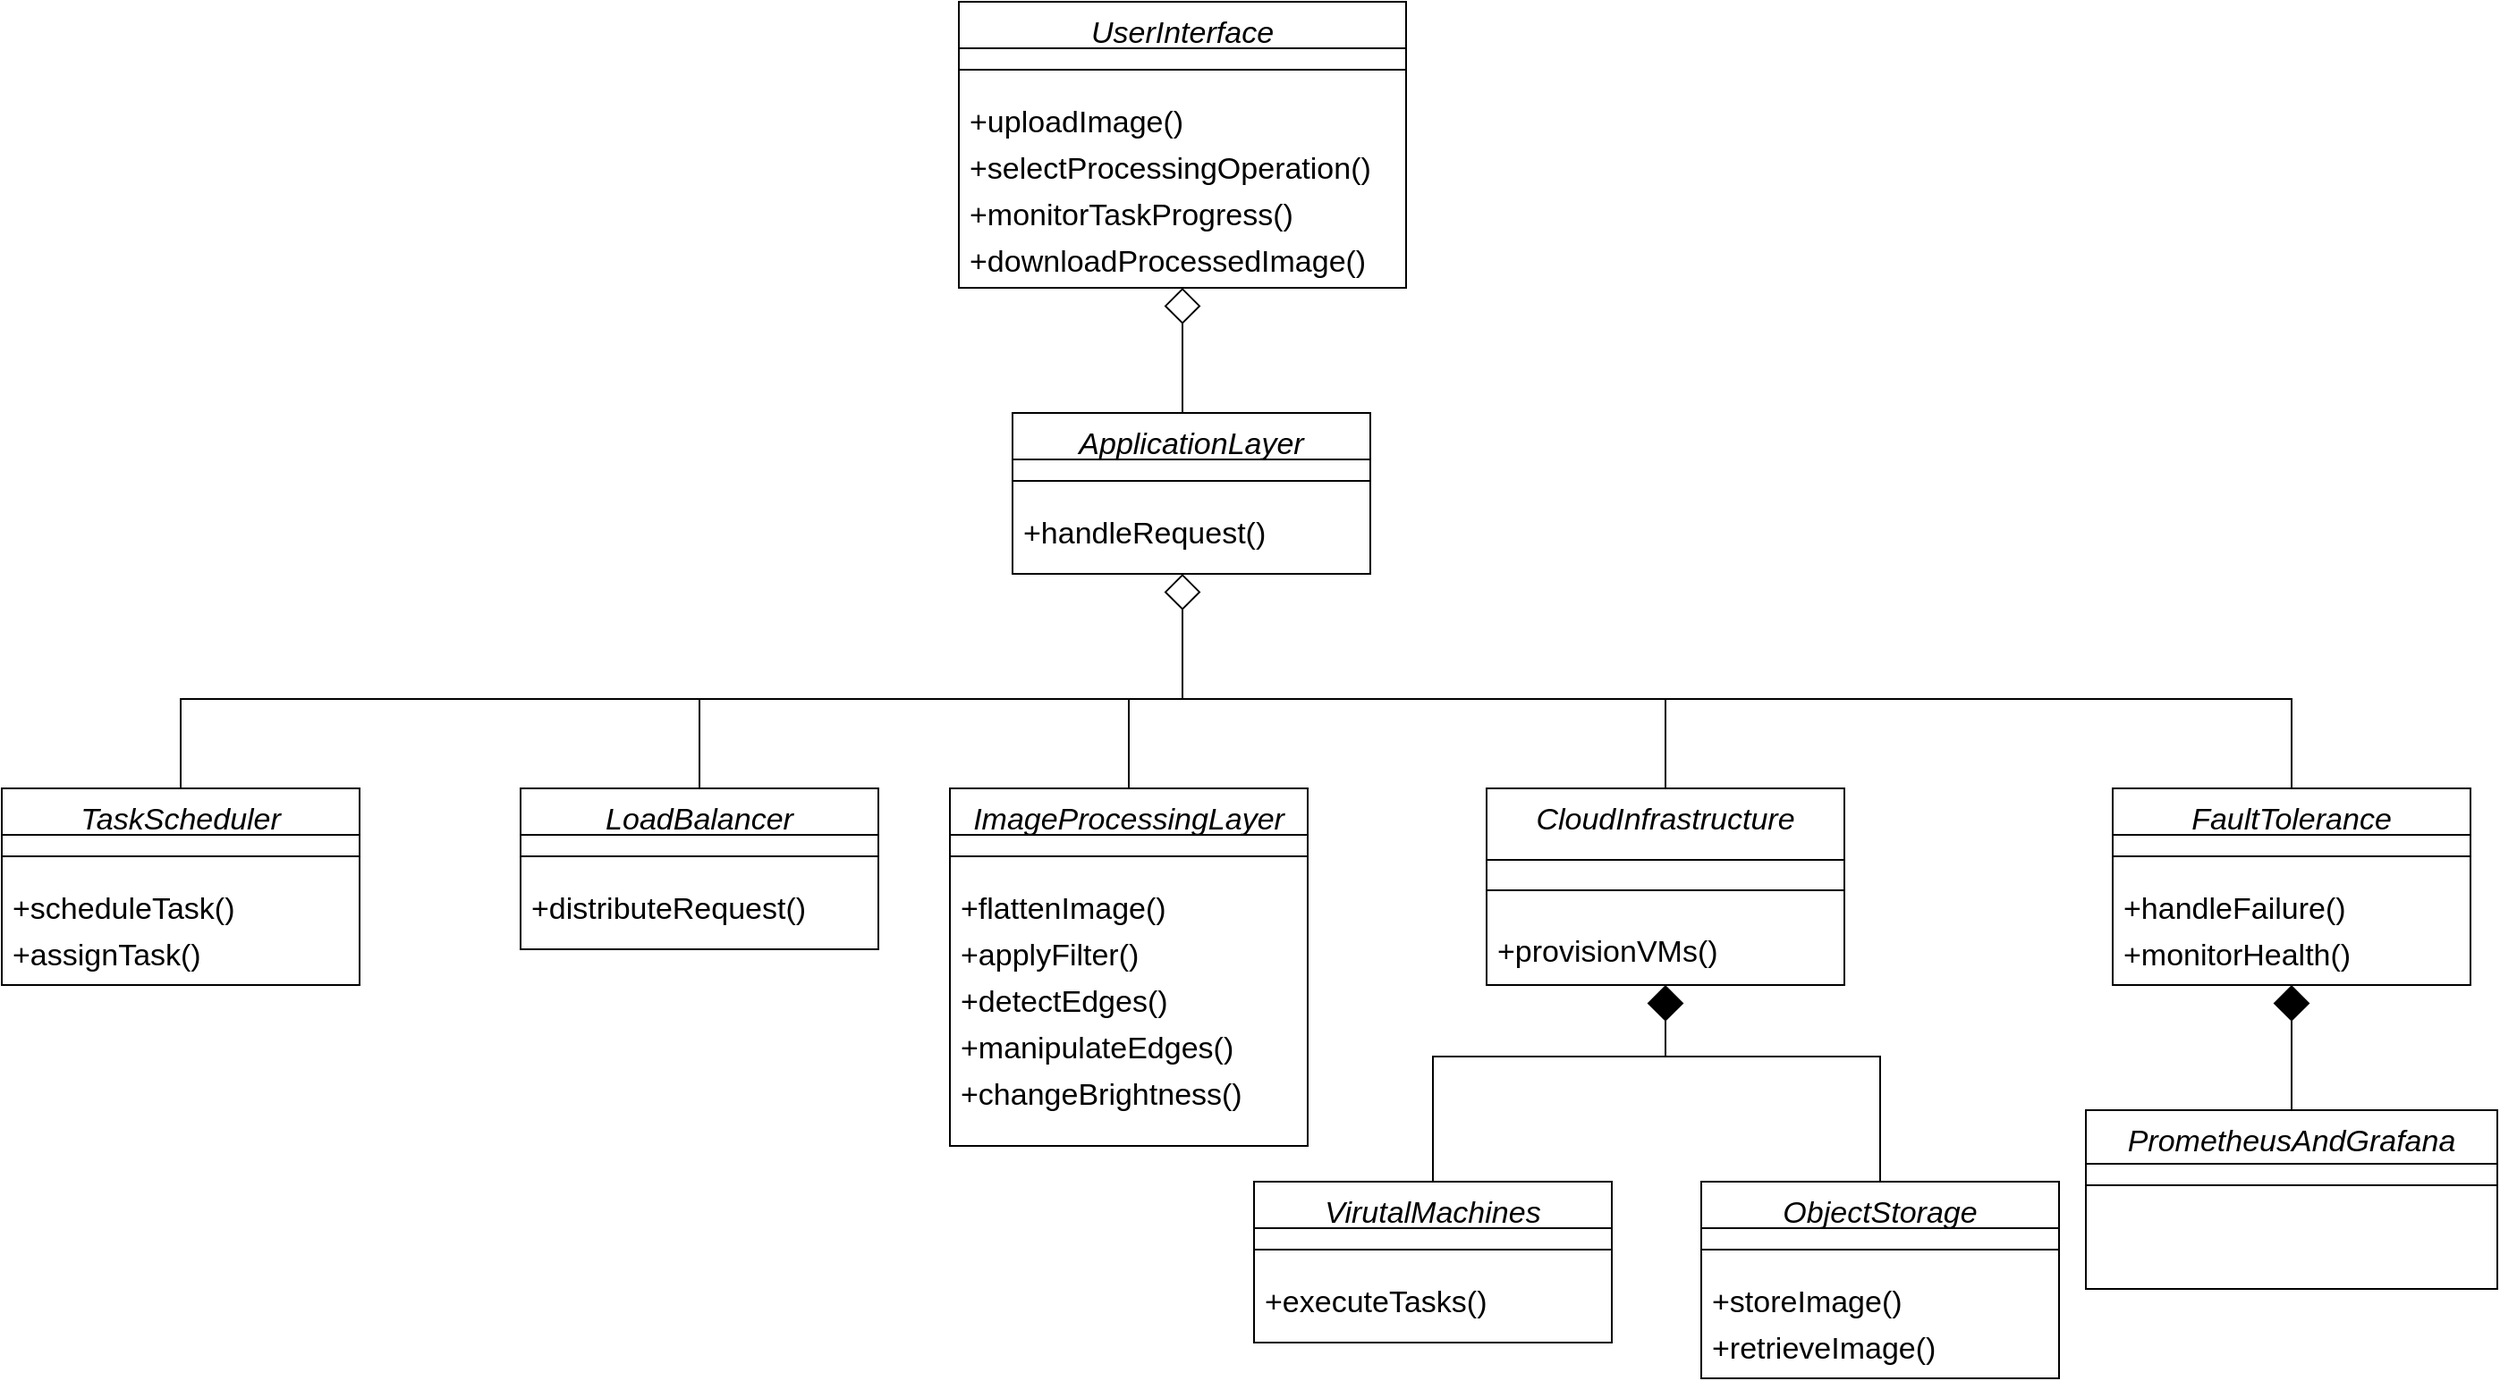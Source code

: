 <mxfile version="24.2.5" type="device">
  <diagram id="C5RBs43oDa-KdzZeNtuy" name="Page-1">
    <mxGraphModel dx="2140" dy="713" grid="1" gridSize="10" guides="1" tooltips="1" connect="1" arrows="1" fold="1" page="1" pageScale="1" pageWidth="827" pageHeight="1169" background="#ffffff" math="0" shadow="0">
      <root>
        <mxCell id="WIyWlLk6GJQsqaUBKTNV-0" />
        <mxCell id="WIyWlLk6GJQsqaUBKTNV-1" parent="WIyWlLk6GJQsqaUBKTNV-0" />
        <mxCell id="zkfFHV4jXpPFQw0GAbJ--0" value="UserInterface" style="swimlane;fontStyle=2;align=center;verticalAlign=top;childLayout=stackLayout;horizontal=1;startSize=26;horizontalStack=0;resizeParent=1;resizeLast=0;collapsible=1;marginBottom=0;rounded=0;shadow=0;strokeWidth=1;fontSize=17;" parent="WIyWlLk6GJQsqaUBKTNV-1" vertex="1">
          <mxGeometry x="125" y="120" width="250" height="160" as="geometry">
            <mxRectangle x="230" y="140" width="160" height="26" as="alternateBounds" />
          </mxGeometry>
        </mxCell>
        <mxCell id="zkfFHV4jXpPFQw0GAbJ--4" value="" style="line;html=1;strokeWidth=1;align=left;verticalAlign=middle;spacingTop=-1;spacingLeft=3;spacingRight=3;rotatable=0;labelPosition=right;points=[];portConstraint=eastwest;fontSize=17;" parent="zkfFHV4jXpPFQw0GAbJ--0" vertex="1">
          <mxGeometry y="26" width="250" height="24" as="geometry" />
        </mxCell>
        <mxCell id="zkfFHV4jXpPFQw0GAbJ--5" value="+uploadImage()" style="text;align=left;verticalAlign=top;spacingLeft=4;spacingRight=4;overflow=hidden;rotatable=0;points=[[0,0.5],[1,0.5]];portConstraint=eastwest;fontSize=17;" parent="zkfFHV4jXpPFQw0GAbJ--0" vertex="1">
          <mxGeometry y="50" width="250" height="26" as="geometry" />
        </mxCell>
        <mxCell id="z9CmamKKWOrSm5ch7Gj5-0" value="+selectProcessingOperation()" style="text;align=left;verticalAlign=top;spacingLeft=4;spacingRight=4;overflow=hidden;rotatable=0;points=[[0,0.5],[1,0.5]];portConstraint=eastwest;fontSize=17;" vertex="1" parent="zkfFHV4jXpPFQw0GAbJ--0">
          <mxGeometry y="76" width="250" height="26" as="geometry" />
        </mxCell>
        <mxCell id="z9CmamKKWOrSm5ch7Gj5-1" value="+monitorTaskProgress()" style="text;align=left;verticalAlign=top;spacingLeft=4;spacingRight=4;overflow=hidden;rotatable=0;points=[[0,0.5],[1,0.5]];portConstraint=eastwest;fontSize=17;" vertex="1" parent="zkfFHV4jXpPFQw0GAbJ--0">
          <mxGeometry y="102" width="250" height="26" as="geometry" />
        </mxCell>
        <mxCell id="z9CmamKKWOrSm5ch7Gj5-2" value="+downloadProcessedImage()" style="text;align=left;verticalAlign=top;spacingLeft=4;spacingRight=4;overflow=hidden;rotatable=0;points=[[0,0.5],[1,0.5]];portConstraint=eastwest;fontSize=17;" vertex="1" parent="zkfFHV4jXpPFQw0GAbJ--0">
          <mxGeometry y="128" width="250" height="26" as="geometry" />
        </mxCell>
        <mxCell id="z9CmamKKWOrSm5ch7Gj5-10" style="edgeStyle=orthogonalEdgeStyle;rounded=0;orthogonalLoop=1;jettySize=auto;html=1;exitX=0.5;exitY=0;exitDx=0;exitDy=0;entryX=0.5;entryY=1;entryDx=0;entryDy=0;endArrow=diamond;endFill=0;endSize=18;fontSize=17;" edge="1" parent="WIyWlLk6GJQsqaUBKTNV-1" source="z9CmamKKWOrSm5ch7Gj5-3" target="zkfFHV4jXpPFQw0GAbJ--0">
          <mxGeometry relative="1" as="geometry">
            <Array as="points">
              <mxPoint x="250" y="350" />
            </Array>
          </mxGeometry>
        </mxCell>
        <mxCell id="z9CmamKKWOrSm5ch7Gj5-3" value="ApplicationLayer" style="swimlane;fontStyle=2;align=center;verticalAlign=top;childLayout=stackLayout;horizontal=1;startSize=26;horizontalStack=0;resizeParent=1;resizeLast=0;collapsible=1;marginBottom=0;rounded=0;shadow=0;strokeWidth=1;fontSize=17;" vertex="1" parent="WIyWlLk6GJQsqaUBKTNV-1">
          <mxGeometry x="155" y="350" width="200" height="90" as="geometry">
            <mxRectangle x="230" y="140" width="160" height="26" as="alternateBounds" />
          </mxGeometry>
        </mxCell>
        <mxCell id="z9CmamKKWOrSm5ch7Gj5-4" value="" style="line;html=1;strokeWidth=1;align=left;verticalAlign=middle;spacingTop=-1;spacingLeft=3;spacingRight=3;rotatable=0;labelPosition=right;points=[];portConstraint=eastwest;fontSize=17;" vertex="1" parent="z9CmamKKWOrSm5ch7Gj5-3">
          <mxGeometry y="26" width="200" height="24" as="geometry" />
        </mxCell>
        <mxCell id="z9CmamKKWOrSm5ch7Gj5-5" value="+handleRequest()" style="text;align=left;verticalAlign=top;spacingLeft=4;spacingRight=4;overflow=hidden;rotatable=0;points=[[0,0.5],[1,0.5]];portConstraint=eastwest;fontSize=17;" vertex="1" parent="z9CmamKKWOrSm5ch7Gj5-3">
          <mxGeometry y="50" width="200" height="26" as="geometry" />
        </mxCell>
        <mxCell id="z9CmamKKWOrSm5ch7Gj5-14" style="edgeStyle=orthogonalEdgeStyle;rounded=0;orthogonalLoop=1;jettySize=auto;html=1;exitX=0.5;exitY=0;exitDx=0;exitDy=0;endArrow=diamond;endFill=0;strokeWidth=1;endSize=18;fontSize=17;" edge="1" parent="WIyWlLk6GJQsqaUBKTNV-1" source="z9CmamKKWOrSm5ch7Gj5-11">
          <mxGeometry relative="1" as="geometry">
            <mxPoint x="250" y="440" as="targetPoint" />
            <Array as="points">
              <mxPoint x="110" y="510" />
              <mxPoint x="251" y="510" />
            </Array>
          </mxGeometry>
        </mxCell>
        <mxCell id="z9CmamKKWOrSm5ch7Gj5-11" value="LoadBalancer" style="swimlane;fontStyle=2;align=center;verticalAlign=top;childLayout=stackLayout;horizontal=1;startSize=26;horizontalStack=0;resizeParent=1;resizeLast=0;collapsible=1;marginBottom=0;rounded=0;shadow=0;strokeWidth=1;fontSize=17;" vertex="1" parent="WIyWlLk6GJQsqaUBKTNV-1">
          <mxGeometry x="-120" y="560" width="200" height="90" as="geometry">
            <mxRectangle x="230" y="140" width="160" height="26" as="alternateBounds" />
          </mxGeometry>
        </mxCell>
        <mxCell id="z9CmamKKWOrSm5ch7Gj5-12" value="" style="line;html=1;strokeWidth=1;align=left;verticalAlign=middle;spacingTop=-1;spacingLeft=3;spacingRight=3;rotatable=0;labelPosition=right;points=[];portConstraint=eastwest;fontSize=17;" vertex="1" parent="z9CmamKKWOrSm5ch7Gj5-11">
          <mxGeometry y="26" width="200" height="24" as="geometry" />
        </mxCell>
        <mxCell id="z9CmamKKWOrSm5ch7Gj5-13" value="+distributeRequest()" style="text;align=left;verticalAlign=top;spacingLeft=4;spacingRight=4;overflow=hidden;rotatable=0;points=[[0,0.5],[1,0.5]];portConstraint=eastwest;fontSize=17;" vertex="1" parent="z9CmamKKWOrSm5ch7Gj5-11">
          <mxGeometry y="50" width="200" height="26" as="geometry" />
        </mxCell>
        <mxCell id="z9CmamKKWOrSm5ch7Gj5-44" style="edgeStyle=orthogonalEdgeStyle;rounded=0;orthogonalLoop=1;jettySize=auto;html=1;exitX=0.5;exitY=0;exitDx=0;exitDy=0;endArrow=none;endFill=0;fontSize=17;" edge="1" parent="WIyWlLk6GJQsqaUBKTNV-1" source="z9CmamKKWOrSm5ch7Gj5-15">
          <mxGeometry relative="1" as="geometry">
            <mxPoint x="250" y="470" as="targetPoint" />
            <Array as="points">
              <mxPoint x="-140" y="510" />
              <mxPoint x="251" y="510" />
            </Array>
          </mxGeometry>
        </mxCell>
        <mxCell id="z9CmamKKWOrSm5ch7Gj5-15" value="TaskScheduler" style="swimlane;fontStyle=2;align=center;verticalAlign=top;childLayout=stackLayout;horizontal=1;startSize=26;horizontalStack=0;resizeParent=1;resizeLast=0;collapsible=1;marginBottom=0;rounded=0;shadow=0;strokeWidth=1;fontSize=17;" vertex="1" parent="WIyWlLk6GJQsqaUBKTNV-1">
          <mxGeometry x="-410" y="560" width="200" height="110" as="geometry">
            <mxRectangle x="230" y="140" width="160" height="26" as="alternateBounds" />
          </mxGeometry>
        </mxCell>
        <mxCell id="z9CmamKKWOrSm5ch7Gj5-16" value="" style="line;html=1;strokeWidth=1;align=left;verticalAlign=middle;spacingTop=-1;spacingLeft=3;spacingRight=3;rotatable=0;labelPosition=right;points=[];portConstraint=eastwest;fontSize=17;" vertex="1" parent="z9CmamKKWOrSm5ch7Gj5-15">
          <mxGeometry y="26" width="200" height="24" as="geometry" />
        </mxCell>
        <mxCell id="z9CmamKKWOrSm5ch7Gj5-17" value="+scheduleTask()" style="text;align=left;verticalAlign=top;spacingLeft=4;spacingRight=4;overflow=hidden;rotatable=0;points=[[0,0.5],[1,0.5]];portConstraint=eastwest;fontSize=17;" vertex="1" parent="z9CmamKKWOrSm5ch7Gj5-15">
          <mxGeometry y="50" width="200" height="26" as="geometry" />
        </mxCell>
        <mxCell id="z9CmamKKWOrSm5ch7Gj5-21" value="+assignTask()" style="text;align=left;verticalAlign=top;spacingLeft=4;spacingRight=4;overflow=hidden;rotatable=0;points=[[0,0.5],[1,0.5]];portConstraint=eastwest;fontSize=17;" vertex="1" parent="z9CmamKKWOrSm5ch7Gj5-15">
          <mxGeometry y="76" width="200" height="26" as="geometry" />
        </mxCell>
        <mxCell id="z9CmamKKWOrSm5ch7Gj5-45" style="edgeStyle=orthogonalEdgeStyle;rounded=0;orthogonalLoop=1;jettySize=auto;html=1;exitX=0.5;exitY=0;exitDx=0;exitDy=0;endArrow=none;endFill=0;fontSize=17;" edge="1" parent="WIyWlLk6GJQsqaUBKTNV-1" source="z9CmamKKWOrSm5ch7Gj5-22">
          <mxGeometry relative="1" as="geometry">
            <mxPoint x="250" y="480" as="targetPoint" />
            <Array as="points">
              <mxPoint x="220" y="510" />
              <mxPoint x="250" y="510" />
            </Array>
          </mxGeometry>
        </mxCell>
        <mxCell id="z9CmamKKWOrSm5ch7Gj5-22" value="ImageProcessingLayer" style="swimlane;fontStyle=2;align=center;verticalAlign=top;childLayout=stackLayout;horizontal=1;startSize=26;horizontalStack=0;resizeParent=1;resizeLast=0;collapsible=1;marginBottom=0;rounded=0;shadow=0;strokeWidth=1;fontSize=17;" vertex="1" parent="WIyWlLk6GJQsqaUBKTNV-1">
          <mxGeometry x="120" y="560" width="200" height="200" as="geometry">
            <mxRectangle x="230" y="140" width="160" height="26" as="alternateBounds" />
          </mxGeometry>
        </mxCell>
        <mxCell id="z9CmamKKWOrSm5ch7Gj5-23" value="" style="line;html=1;strokeWidth=1;align=left;verticalAlign=middle;spacingTop=-1;spacingLeft=3;spacingRight=3;rotatable=0;labelPosition=right;points=[];portConstraint=eastwest;fontSize=17;" vertex="1" parent="z9CmamKKWOrSm5ch7Gj5-22">
          <mxGeometry y="26" width="200" height="24" as="geometry" />
        </mxCell>
        <mxCell id="z9CmamKKWOrSm5ch7Gj5-29" value="+flattenImage()" style="text;align=left;verticalAlign=top;spacingLeft=4;spacingRight=4;overflow=hidden;rotatable=0;points=[[0,0.5],[1,0.5]];portConstraint=eastwest;fontSize=17;" vertex="1" parent="z9CmamKKWOrSm5ch7Gj5-22">
          <mxGeometry y="50" width="200" height="26" as="geometry" />
        </mxCell>
        <mxCell id="z9CmamKKWOrSm5ch7Gj5-24" value="+applyFilter()" style="text;align=left;verticalAlign=top;spacingLeft=4;spacingRight=4;overflow=hidden;rotatable=0;points=[[0,0.5],[1,0.5]];portConstraint=eastwest;fontSize=17;" vertex="1" parent="z9CmamKKWOrSm5ch7Gj5-22">
          <mxGeometry y="76" width="200" height="26" as="geometry" />
        </mxCell>
        <mxCell id="z9CmamKKWOrSm5ch7Gj5-25" value="+detectEdges()" style="text;align=left;verticalAlign=top;spacingLeft=4;spacingRight=4;overflow=hidden;rotatable=0;points=[[0,0.5],[1,0.5]];portConstraint=eastwest;fontSize=17;" vertex="1" parent="z9CmamKKWOrSm5ch7Gj5-22">
          <mxGeometry y="102" width="200" height="26" as="geometry" />
        </mxCell>
        <mxCell id="z9CmamKKWOrSm5ch7Gj5-26" value="+manipulateEdges()" style="text;align=left;verticalAlign=top;spacingLeft=4;spacingRight=4;overflow=hidden;rotatable=0;points=[[0,0.5],[1,0.5]];portConstraint=eastwest;fontSize=17;" vertex="1" parent="z9CmamKKWOrSm5ch7Gj5-22">
          <mxGeometry y="128" width="200" height="26" as="geometry" />
        </mxCell>
        <mxCell id="z9CmamKKWOrSm5ch7Gj5-27" value="+changeBrightness()" style="text;align=left;verticalAlign=top;spacingLeft=4;spacingRight=4;overflow=hidden;rotatable=0;points=[[0,0.5],[1,0.5]];portConstraint=eastwest;fontSize=17;" vertex="1" parent="z9CmamKKWOrSm5ch7Gj5-22">
          <mxGeometry y="154" width="200" height="26" as="geometry" />
        </mxCell>
        <mxCell id="z9CmamKKWOrSm5ch7Gj5-47" style="edgeStyle=orthogonalEdgeStyle;rounded=0;orthogonalLoop=1;jettySize=auto;html=1;exitX=0.5;exitY=0;exitDx=0;exitDy=0;endArrow=none;endFill=0;fontSize=17;" edge="1" parent="WIyWlLk6GJQsqaUBKTNV-1" source="z9CmamKKWOrSm5ch7Gj5-30">
          <mxGeometry relative="1" as="geometry">
            <mxPoint x="250" y="510" as="targetPoint" />
            <Array as="points">
              <mxPoint x="520" y="510" />
            </Array>
          </mxGeometry>
        </mxCell>
        <mxCell id="z9CmamKKWOrSm5ch7Gj5-30" value="CloudInfrastructure" style="swimlane;fontStyle=2;align=center;verticalAlign=top;childLayout=stackLayout;horizontal=1;startSize=40;horizontalStack=0;resizeParent=1;resizeLast=0;collapsible=1;marginBottom=0;rounded=0;shadow=0;strokeWidth=1;fontSize=17;" vertex="1" parent="WIyWlLk6GJQsqaUBKTNV-1">
          <mxGeometry x="420" y="560" width="200" height="110" as="geometry">
            <mxRectangle x="230" y="140" width="160" height="26" as="alternateBounds" />
          </mxGeometry>
        </mxCell>
        <mxCell id="z9CmamKKWOrSm5ch7Gj5-31" value="" style="line;html=1;strokeWidth=1;align=left;verticalAlign=middle;spacingTop=-1;spacingLeft=3;spacingRight=3;rotatable=0;labelPosition=right;points=[];portConstraint=eastwest;fontSize=17;" vertex="1" parent="z9CmamKKWOrSm5ch7Gj5-30">
          <mxGeometry y="40" width="200" height="34" as="geometry" />
        </mxCell>
        <mxCell id="z9CmamKKWOrSm5ch7Gj5-32" value="+provisionVMs()" style="text;align=left;verticalAlign=top;spacingLeft=4;spacingRight=4;overflow=hidden;rotatable=0;points=[[0,0.5],[1,0.5]];portConstraint=eastwest;fontSize=17;" vertex="1" parent="z9CmamKKWOrSm5ch7Gj5-30">
          <mxGeometry y="74" width="200" height="26" as="geometry" />
        </mxCell>
        <mxCell id="z9CmamKKWOrSm5ch7Gj5-48" style="edgeStyle=orthogonalEdgeStyle;rounded=0;orthogonalLoop=1;jettySize=auto;html=1;exitX=0.5;exitY=0;exitDx=0;exitDy=0;entryX=0.5;entryY=1;entryDx=0;entryDy=0;endArrow=diamond;endFill=1;endSize=18;fontSize=17;" edge="1" parent="WIyWlLk6GJQsqaUBKTNV-1" source="z9CmamKKWOrSm5ch7Gj5-33" target="z9CmamKKWOrSm5ch7Gj5-30">
          <mxGeometry relative="1" as="geometry">
            <Array as="points">
              <mxPoint x="390" y="710" />
              <mxPoint x="520" y="710" />
            </Array>
          </mxGeometry>
        </mxCell>
        <mxCell id="z9CmamKKWOrSm5ch7Gj5-33" value="VirutalMachines" style="swimlane;fontStyle=2;align=center;verticalAlign=top;childLayout=stackLayout;horizontal=1;startSize=26;horizontalStack=0;resizeParent=1;resizeLast=0;collapsible=1;marginBottom=0;rounded=0;shadow=0;strokeWidth=1;fontSize=17;" vertex="1" parent="WIyWlLk6GJQsqaUBKTNV-1">
          <mxGeometry x="290" y="780" width="200" height="90" as="geometry">
            <mxRectangle x="230" y="140" width="160" height="26" as="alternateBounds" />
          </mxGeometry>
        </mxCell>
        <mxCell id="z9CmamKKWOrSm5ch7Gj5-34" value="" style="line;html=1;strokeWidth=1;align=left;verticalAlign=middle;spacingTop=-1;spacingLeft=3;spacingRight=3;rotatable=0;labelPosition=right;points=[];portConstraint=eastwest;fontSize=17;" vertex="1" parent="z9CmamKKWOrSm5ch7Gj5-33">
          <mxGeometry y="26" width="200" height="24" as="geometry" />
        </mxCell>
        <mxCell id="z9CmamKKWOrSm5ch7Gj5-35" value="+executeTasks()" style="text;align=left;verticalAlign=top;spacingLeft=4;spacingRight=4;overflow=hidden;rotatable=0;points=[[0,0.5],[1,0.5]];portConstraint=eastwest;fontSize=17;" vertex="1" parent="z9CmamKKWOrSm5ch7Gj5-33">
          <mxGeometry y="50" width="200" height="26" as="geometry" />
        </mxCell>
        <mxCell id="z9CmamKKWOrSm5ch7Gj5-49" style="edgeStyle=orthogonalEdgeStyle;rounded=0;orthogonalLoop=1;jettySize=auto;html=1;exitX=0.5;exitY=0;exitDx=0;exitDy=0;endArrow=none;endFill=0;fontSize=17;" edge="1" parent="WIyWlLk6GJQsqaUBKTNV-1" source="z9CmamKKWOrSm5ch7Gj5-36">
          <mxGeometry relative="1" as="geometry">
            <mxPoint x="520" y="690" as="targetPoint" />
            <Array as="points">
              <mxPoint x="640" y="710" />
              <mxPoint x="520" y="710" />
            </Array>
          </mxGeometry>
        </mxCell>
        <mxCell id="z9CmamKKWOrSm5ch7Gj5-36" value="ObjectStorage" style="swimlane;fontStyle=2;align=center;verticalAlign=top;childLayout=stackLayout;horizontal=1;startSize=26;horizontalStack=0;resizeParent=1;resizeLast=0;collapsible=1;marginBottom=0;rounded=0;shadow=0;strokeWidth=1;fontSize=17;" vertex="1" parent="WIyWlLk6GJQsqaUBKTNV-1">
          <mxGeometry x="540" y="780" width="200" height="110" as="geometry">
            <mxRectangle x="230" y="140" width="160" height="26" as="alternateBounds" />
          </mxGeometry>
        </mxCell>
        <mxCell id="z9CmamKKWOrSm5ch7Gj5-37" value="" style="line;html=1;strokeWidth=1;align=left;verticalAlign=middle;spacingTop=-1;spacingLeft=3;spacingRight=3;rotatable=0;labelPosition=right;points=[];portConstraint=eastwest;fontSize=17;" vertex="1" parent="z9CmamKKWOrSm5ch7Gj5-36">
          <mxGeometry y="26" width="200" height="24" as="geometry" />
        </mxCell>
        <mxCell id="z9CmamKKWOrSm5ch7Gj5-38" value="+storeImage()" style="text;align=left;verticalAlign=top;spacingLeft=4;spacingRight=4;overflow=hidden;rotatable=0;points=[[0,0.5],[1,0.5]];portConstraint=eastwest;fontSize=17;" vertex="1" parent="z9CmamKKWOrSm5ch7Gj5-36">
          <mxGeometry y="50" width="200" height="26" as="geometry" />
        </mxCell>
        <mxCell id="z9CmamKKWOrSm5ch7Gj5-39" value="+retrieveImage()" style="text;align=left;verticalAlign=top;spacingLeft=4;spacingRight=4;overflow=hidden;rotatable=0;points=[[0,0.5],[1,0.5]];portConstraint=eastwest;fontSize=17;" vertex="1" parent="z9CmamKKWOrSm5ch7Gj5-36">
          <mxGeometry y="76" width="200" height="26" as="geometry" />
        </mxCell>
        <mxCell id="z9CmamKKWOrSm5ch7Gj5-59" style="edgeStyle=orthogonalEdgeStyle;rounded=0;orthogonalLoop=1;jettySize=auto;html=1;exitX=0.5;exitY=0;exitDx=0;exitDy=0;endArrow=none;endFill=0;fontSize=17;" edge="1" parent="WIyWlLk6GJQsqaUBKTNV-1" source="z9CmamKKWOrSm5ch7Gj5-50">
          <mxGeometry relative="1" as="geometry">
            <mxPoint x="520" y="510" as="targetPoint" />
            <Array as="points">
              <mxPoint x="870" y="510" />
            </Array>
          </mxGeometry>
        </mxCell>
        <mxCell id="z9CmamKKWOrSm5ch7Gj5-50" value="FaultTolerance" style="swimlane;fontStyle=2;align=center;verticalAlign=top;childLayout=stackLayout;horizontal=1;startSize=26;horizontalStack=0;resizeParent=1;resizeLast=0;collapsible=1;marginBottom=0;rounded=0;shadow=0;strokeWidth=1;fontSize=17;" vertex="1" parent="WIyWlLk6GJQsqaUBKTNV-1">
          <mxGeometry x="770" y="560" width="200" height="110" as="geometry">
            <mxRectangle x="230" y="140" width="160" height="26" as="alternateBounds" />
          </mxGeometry>
        </mxCell>
        <mxCell id="z9CmamKKWOrSm5ch7Gj5-51" value="" style="line;html=1;strokeWidth=1;align=left;verticalAlign=middle;spacingTop=-1;spacingLeft=3;spacingRight=3;rotatable=0;labelPosition=right;points=[];portConstraint=eastwest;fontSize=17;" vertex="1" parent="z9CmamKKWOrSm5ch7Gj5-50">
          <mxGeometry y="26" width="200" height="24" as="geometry" />
        </mxCell>
        <mxCell id="z9CmamKKWOrSm5ch7Gj5-52" value="+handleFailure()" style="text;align=left;verticalAlign=top;spacingLeft=4;spacingRight=4;overflow=hidden;rotatable=0;points=[[0,0.5],[1,0.5]];portConstraint=eastwest;fontSize=17;" vertex="1" parent="z9CmamKKWOrSm5ch7Gj5-50">
          <mxGeometry y="50" width="200" height="26" as="geometry" />
        </mxCell>
        <mxCell id="z9CmamKKWOrSm5ch7Gj5-53" value="+monitorHealth()" style="text;align=left;verticalAlign=top;spacingLeft=4;spacingRight=4;overflow=hidden;rotatable=0;points=[[0,0.5],[1,0.5]];portConstraint=eastwest;fontSize=17;" vertex="1" parent="z9CmamKKWOrSm5ch7Gj5-50">
          <mxGeometry y="76" width="200" height="26" as="geometry" />
        </mxCell>
        <mxCell id="z9CmamKKWOrSm5ch7Gj5-58" style="edgeStyle=orthogonalEdgeStyle;rounded=0;orthogonalLoop=1;jettySize=auto;html=1;exitX=0.5;exitY=0;exitDx=0;exitDy=0;entryX=0.5;entryY=1;entryDx=0;entryDy=0;endArrow=diamond;endFill=1;endSize=18;fontSize=17;" edge="1" parent="WIyWlLk6GJQsqaUBKTNV-1" source="z9CmamKKWOrSm5ch7Gj5-54" target="z9CmamKKWOrSm5ch7Gj5-50">
          <mxGeometry relative="1" as="geometry" />
        </mxCell>
        <mxCell id="z9CmamKKWOrSm5ch7Gj5-54" value="PrometheusAndGrafana" style="swimlane;fontStyle=2;align=center;verticalAlign=top;childLayout=stackLayout;horizontal=1;startSize=30;horizontalStack=0;resizeParent=1;resizeLast=0;collapsible=1;marginBottom=0;rounded=0;shadow=0;strokeWidth=1;fontSize=17;" vertex="1" parent="WIyWlLk6GJQsqaUBKTNV-1">
          <mxGeometry x="755" y="740" width="230" height="100" as="geometry">
            <mxRectangle x="230" y="140" width="160" height="26" as="alternateBounds" />
          </mxGeometry>
        </mxCell>
        <mxCell id="z9CmamKKWOrSm5ch7Gj5-55" value="" style="line;html=1;strokeWidth=1;align=left;verticalAlign=middle;spacingTop=-1;spacingLeft=3;spacingRight=3;rotatable=0;labelPosition=right;points=[];portConstraint=eastwest;fontSize=17;" vertex="1" parent="z9CmamKKWOrSm5ch7Gj5-54">
          <mxGeometry y="30" width="230" height="24" as="geometry" />
        </mxCell>
      </root>
    </mxGraphModel>
  </diagram>
</mxfile>
